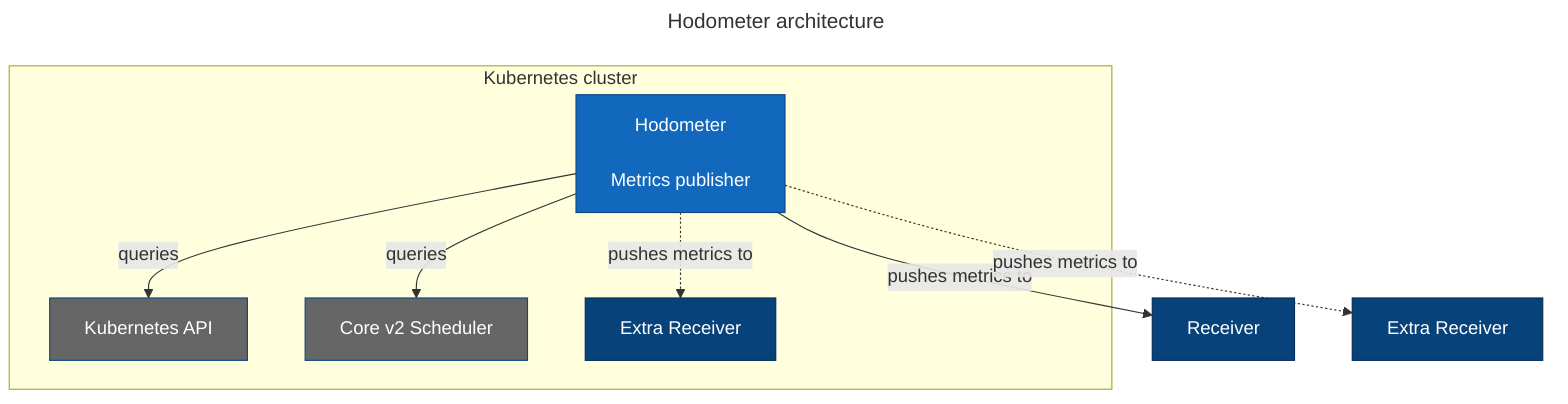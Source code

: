 ---
title: Hodometer architecture
---

flowchart TD
  H["Hodometer\n\nMetrics publisher"]
  K["Kubernetes API"]
  S["Core v2 Scheduler"]
  R1["Receiver"]
  R2["Extra Receiver"]
  R3["Extra Receiver"]

  subgraph Kubernetes cluster
    H --> |queries| S
    H --> |queries| K
    H -.-> |pushes metrics to| R2
  end
  H --> |pushes metrics to| R1
  H -.-> |pushes metrics to| R3

  classDef focusSystem      fill:#1168bd,stroke:#0b4884,color:#ffffff
  classDef supportingSystem fill:#666,stroke:#0b4884,color:#ffffff
  classDef consumingSystem  fill:#08427b,stroke:#052e56,color:#ffffff

  class H focusSystem
  class S supportingSystem
  class K supportingSystem
  class R1 consumingSystem
  class R2 consumingSystem
  class R3 consumingSystem